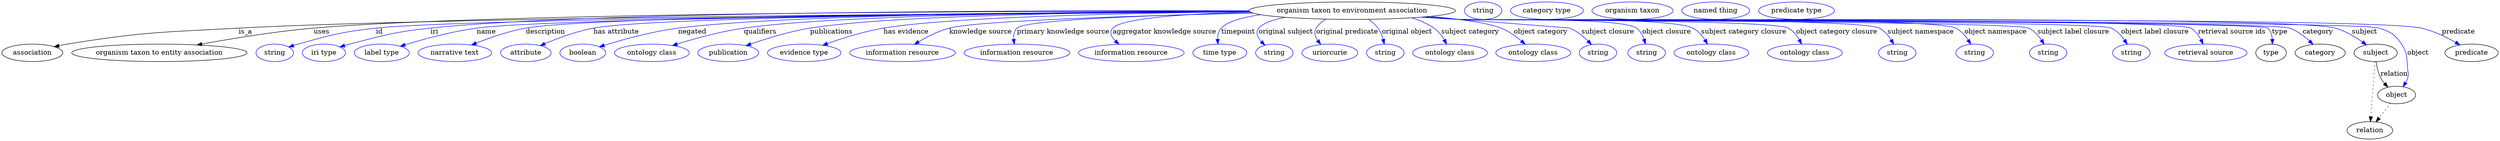 digraph {
	graph [bb="0,0,5125,283"];
	node [label="\N"];
	"organism taxon to environment association"	[height=0.5,
		label="organism taxon to environment association",
		pos="2770.4,265",
		width=5.8856];
	association	[height=0.5,
		pos="62.394,178",
		width=1.7332];
	"organism taxon to environment association" -> association	[label=is_a,
		lp="498.39,221.5",
		pos="e,106.89,190.67 2559.8,262.89 2073.6,259.99 884.19,250.82 484.39,229 327.94,220.46 287.97,221.64 133.39,196 128,195.11 122.41,194.03 \
116.84,192.86"];
	"organism taxon to entity association"	[height=0.5,
		pos="322.39,178",
		width=5.0009];
	"organism taxon to environment association" -> "organism taxon to entity association"	[label=uses,
		lp="654.89,221.5",
		pos="e,399.61,194.33 2558.4,264.31 2095.5,264.36 1006.3,260.96 638.39,229 560.53,222.23 472.78,207.8 409.55,196.17"];
	id	[color=blue,
		height=0.5,
		label=string,
		pos="558.39,178",
		width=1.0652];
	"organism taxon to environment association" -> id	[color=blue,
		label=id,
		lp="773.39,221.5",
		pos="e,587.38,189.98 2560.3,262.54 2082.1,258.91 940.62,248.32 766.39,229 694.23,221 676.34,215.5 606.39,196 603.29,195.13 600.09,194.17 \
596.89,193.15",
		style=solid];
	iri	[color=blue,
		height=0.5,
		label="iri type",
		pos="659.39,178",
		width=1.2277];
	"organism taxon to environment association" -> iri	[color=blue,
		label=iri,
		lp="886.39,221.5",
		pos="e,692.3,190.2 2558.5,264.82 2135.1,265.68 1198.1,263.46 878.39,229 803.61,220.94 785.22,214.85 712.39,196 709.02,195.13 705.54,194.16 \
702.06,193.15",
		style=solid];
	name	[color=blue,
		height=0.5,
		label="label type",
		pos="778.39,178",
		width=1.5707];
	"organism taxon to environment association" -> name	[color=blue,
		label=name,
		lp="993.39,221.5",
		pos="e,816.35,191.53 2560.3,262.63 2119.6,259.37 1126.6,249.8 973.39,229 922.26,222.06 865.25,206.49 826.14,194.56",
		style=solid];
	description	[color=blue,
		height=0.5,
		label="narrative text",
		pos="928.39,178",
		width=2.0943];
	"organism taxon to environment association" -> description	[color=blue,
		label=description,
		lp="1113.9,221.5",
		pos="e,962.45,194.13 2559.1,263.31 2136.5,261.4 1215.7,254.35 1073.4,229 1038.3,222.75 1000.3,209.39 972.04,198.05",
		style=solid];
	"has attribute"	[color=blue,
		height=0.5,
		label=attribute,
		pos="1073.4,178",
		width=1.4443];
	"organism taxon to environment association" -> "has attribute"	[color=blue,
		label="has attribute",
		lp="1259.4,221.5",
		pos="e,1103,192.81 2559.8,263.04 2164.8,260.68 1341,252.92 1212.4,229 1177.4,222.5 1139.6,208.37 1112.2,196.79",
		style=solid];
	negated	[color=blue,
		height=0.5,
		label=boolean,
		pos="1190.4,178",
		width=1.2999];
	"organism taxon to environment association" -> negated	[color=blue,
		label=negated,
		lp="1414.4,221.5",
		pos="e,1224.4,190.44 2558.8,263.98 2228.5,263.06 1605.6,257.43 1385.4,229 1332.5,222.17 1273.3,205.69 1234.2,193.51",
		style=solid];
	qualifiers	[color=blue,
		height=0.5,
		label="ontology class",
		pos="1331.4,178",
		width=2.1304];
	"organism taxon to environment association" -> qualifiers	[color=blue,
		label=qualifiers,
		lp="1553.9,221.5",
		pos="e,1373.6,193.17 2558.6,263.96 2255.8,262.9 1714.3,256.97 1520.4,229 1473.2,222.19 1420.9,207.8 1383.3,196.2",
		style=solid];
	publications	[color=blue,
		height=0.5,
		label=publication,
		pos="1488.4,178",
		width=1.7332];
	"organism taxon to environment association" -> publications	[color=blue,
		label=publications,
		lp="1700.4,221.5",
		pos="e,1524.5,192.69 2558.9,263.84 2285.4,262.5 1824,256.11 1656.4,229 1614,222.15 1567.3,207.66 1533.9,196.04",
		style=solid];
	"has evidence"	[color=blue,
		height=0.5,
		label="evidence type",
		pos="1644.4,178",
		width=2.0943];
	"organism taxon to environment association" -> "has evidence"	[color=blue,
		label="has evidence",
		lp="1853.9,221.5",
		pos="e,1682.2,193.7 2560.1,262.76 2321.3,260.21 1946.7,252.48 1807.4,229 1767.6,222.29 1723.9,208.54 1691.8,197.15",
		style=solid];
	"knowledge source"	[color=blue,
		height=0.5,
		label="information resource",
		pos="1846.4,178",
		width=3.015];
	"organism taxon to environment association" -> "knowledge source"	[color=blue,
		label="knowledge source",
		lp="2006.9,221.5",
		pos="e,1870.8,195.57 2566.6,260.01 2340.9,254.86 2000.9,244.65 1942.4,229 1920.3,223.09 1897.5,211.49 1879.7,200.95",
		style=solid];
	"primary knowledge source"	[color=blue,
		height=0.5,
		label="information resource",
		pos="2081.4,178",
		width=3.015];
	"organism taxon to environment association" -> "primary knowledge source"	[color=blue,
		label="primary knowledge source",
		lp="2176.4,221.5",
		pos="e,2076,196.02 2565.3,260.39 2368.3,255.88 2098.1,246.54 2081.4,229 2075.7,222.98 2074.2,214.49 2074.7,206.2",
		style=solid];
	"aggregator knowledge source"	[color=blue,
		height=0.5,
		label="information resource",
		pos="2316.4,178",
		width=3.015];
	"organism taxon to environment association" -> "aggregator knowledge source"	[color=blue,
		label="aggregator knowledge source",
		lp="2384.9,221.5",
		pos="e,2291.1,195.65 2560.9,262.19 2436.1,258.87 2298.3,250.32 2278.4,229 2270.8,220.83 2275.3,211.21 2283.5,202.59",
		style=solid];
	timepoint	[color=blue,
		height=0.5,
		label="time type",
		pos="2498.4,178",
		width=1.5346];
	"organism taxon to environment association" -> timepoint	[color=blue,
		label=timepoint,
		lp="2536.4,221.5",
		pos="e,2494.4,195.96 2582.3,256.7 2545.5,251.41 2514.3,242.82 2501.4,229 2495.7,222.92 2493.9,214.4 2493.8,206.12",
		style=solid];
	"original subject"	[color=blue,
		height=0.5,
		label=string,
		pos="2610.4,178",
		width=1.0652];
	"organism taxon to environment association" -> "original subject"	[color=blue,
		label="original subject",
		lp="2634.4,221.5",
		pos="e,2590.9,193.67 2632.3,251.29 2607.5,246.17 2586.8,239.02 2578.4,229 2571.2,220.34 2576,209.96 2583.8,200.9",
		style=solid];
	"original predicate"	[color=blue,
		height=0.5,
		label=uriorcurie,
		pos="2724.4,178",
		width=1.5887];
	"organism taxon to environment association" -> "original predicate"	[color=blue,
		label="original predicate",
		lp="2759.9,221.5",
		pos="e,2705.7,195.47 2716.2,247.44 2708.3,242.71 2701.3,236.68 2696.4,229 2691.2,220.8 2694,211.6 2699.5,203.34",
		style=solid];
	"original object"	[color=blue,
		height=0.5,
		label=string,
		pos="2838.4,178",
		width=1.0652];
	"organism taxon to environment association" -> "original object"	[color=blue,
		label="original object",
		lp="2882.9,221.5",
		pos="e,2836.3,196.07 2803.6,247.16 2811,242.15 2818.1,236.08 2823.4,229 2828.4,222.25 2831.8,213.82 2834,205.82",
		style=solid];
	"subject category"	[color=blue,
		height=0.5,
		label="ontology class",
		pos="2971.4,178",
		width=2.1304];
	"organism taxon to environment association" -> "subject category"	[color=blue,
		label="subject category",
		lp="3012.9,221.5",
		pos="e,2964.4,195.94 2893,250.31 2909.1,245.19 2924.7,238.29 2938.4,229 2947.2,223.02 2954.3,213.82 2959.5,204.93",
		style=solid];
	"object category"	[color=blue,
		height=0.5,
		label="ontology class",
		pos="3142.4,178",
		width=2.1304];
	"organism taxon to environment association" -> "object category"	[color=blue,
		label="object category",
		lp="3157.9,221.5",
		pos="e,3125.8,195.64 2931.3,253.28 2990.4,247.72 3049.5,239.79 3076.4,229 3091.7,222.87 3106.5,212.22 3118.2,202.31",
		style=solid];
	"subject closure"	[color=blue,
		height=0.5,
		label=string,
		pos="3275.4,178",
		width=1.0652];
	"organism taxon to environment association" -> "subject closure"	[color=blue,
		label="subject closure",
		lp="3295.9,221.5",
		pos="e,3262,195.11 2921.3,252.32 3050.7,242.28 3216.5,229.36 3217.4,229 3231.5,223.13 3244.6,212.48 3254.8,202.51",
		style=solid];
	"object closure"	[color=blue,
		height=0.5,
		label=string,
		pos="3375.4,178",
		width=1.0652];
	"organism taxon to environment association" -> "object closure"	[color=blue,
		label="object closure",
		lp="3416.4,221.5",
		pos="e,3372.9,196.32 2918.1,252.08 2942.5,250.27 2967.7,248.5 2991.4,247 3031.7,244.45 3321.3,252.18 3354.4,229 3362.1,223.58 3367,214.74 \
3370.1,205.98",
		style=solid];
	"subject category closure"	[color=blue,
		height=0.5,
		label="ontology class",
		pos="3508.4,178",
		width=2.1304];
	"organism taxon to environment association" -> "subject category closure"	[color=blue,
		label="subject category closure",
		lp="3574.9,221.5",
		pos="e,3500.4,196.16 2916.6,251.94 2941.5,250.12 2967.2,248.39 2991.4,247 3044.6,243.96 3423.1,253.56 3470.4,229 3480.7,223.67 3488.9,\
214.17 3495.1,204.87",
		style=solid];
	"object category closure"	[color=blue,
		height=0.5,
		label="ontology class",
		pos="3700.4,178",
		width=2.1304];
	"organism taxon to environment association" -> "object category closure"	[color=blue,
		label="object category closure",
		lp="3765.9,221.5",
		pos="e,3693.7,196.15 2915.1,251.83 2940.5,249.99 2966.7,248.28 2991.4,247 3028.9,245.06 3633.5,246.99 3666.4,229 3676.1,223.71 3683.5,\
214.35 3689,205.15",
		style=solid];
	"subject namespace"	[color=blue,
		height=0.5,
		label=string,
		pos="3890.4,178",
		width=1.0652];
	"organism taxon to environment association" -> "subject namespace"	[color=blue,
		label="subject namespace",
		lp="3938.4,221.5",
		pos="e,3883,195.72 2914.2,251.77 2939.9,249.92 2966.4,248.22 2991.4,247 3039.2,244.66 3810.8,251 3853.4,229 3863.7,223.66 3871.9,213.98 \
3877.9,204.54",
		style=solid];
	"object namespace"	[color=blue,
		height=0.5,
		label=string,
		pos="4049.4,178",
		width=1.0652];
	"organism taxon to environment association" -> "object namespace"	[color=blue,
		label="object namespace",
		lp="4092.4,221.5",
		pos="e,4041.4,195.76 2913.9,251.72 2939.7,249.87 2966.3,248.19 2991.4,247 3048,244.33 3959.7,254.29 4010.4,229 4021.1,223.65 4029.7,213.83 \
4036.2,204.3",
		style=solid];
	"subject label closure"	[color=blue,
		height=0.5,
		label=string,
		pos="4200.4,178",
		width=1.0652];
	"organism taxon to environment association" -> "subject label closure"	[color=blue,
		label="subject label closure",
		lp="4252.4,221.5",
		pos="e,4192.1,195.78 2913.6,251.7 2939.5,249.84 2966.2,248.16 2991.4,247 3023.8,245.5 4131.2,243.29 4160.4,229 4171.2,223.68 4180.1,213.86 \
4186.7,204.32",
		style=solid];
	"object label closure"	[color=blue,
		height=0.5,
		label=string,
		pos="4371.4,178",
		width=1.0652];
	"organism taxon to environment association" -> "object label closure"	[color=blue,
		label="object label closure",
		lp="4419.9,221.5",
		pos="e,4362.8,195.8 2913.3,251.68 2939.2,249.82 2966.1,248.14 2991.4,247 3028.6,245.32 4296.9,245.14 4330.4,229 4341.4,223.71 4350.4,\
213.89 4357.2,204.35",
		style=solid];
	"retrieval source ids"	[color=blue,
		height=0.5,
		label="retrieval source",
		pos="4524.4,178",
		width=2.347];
	"organism taxon to environment association" -> "retrieval source ids"	[color=blue,
		label="retrieval source ids",
		lp="4577.9,221.5",
		pos="e,4518.7,196.17 2913,251.67 2939,249.8 2966,248.13 2991.4,247 3033.1,245.15 4457.1,249.51 4493.4,229 4502.6,223.78 4509.5,214.56 \
4514.4,205.45",
		style=solid];
	type	[height=0.5,
		pos="4658.4,178",
		width=0.86659];
	"organism taxon to environment association" -> type	[color=blue,
		label=type,
		lp="4676.4,221.5",
		pos="e,4661.1,195.99 2913,251.65 2939,249.78 2966,248.11 2991.4,247 3014.4,245.99 4634.1,244.23 4651.4,229 4657.9,223.32 4660.4,214.65 \
4661.1,206.12",
		style=solid];
	category	[height=0.5,
		pos="4759.4,178",
		width=1.4263];
	"organism taxon to environment association" -> category	[color=blue,
		label=category,
		lp="4754.9,221.5",
		pos="e,4744.7,195.48 2912.7,251.66 2938.8,249.79 2965.9,248.11 2991.4,247 3038.7,244.93 4651.8,244.83 4696.4,229 4711.6,223.59 4726,212.84 \
4737.1,202.68",
		style=solid];
	subject	[height=0.5,
		pos="4873.4,178",
		width=1.2277];
	"organism taxon to environment association" -> subject	[color=blue,
		label=subject,
		lp="4850.4,221.5",
		pos="e,4854.7,194.32 2912.7,251.65 2938.8,249.78 2965.9,248.11 2991.4,247 3091.2,242.66 4694.2,256.25 4790.4,229 4810.6,223.29 4830.7,\
211.3 4846.2,200.49",
		style=solid];
	object	[height=0.5,
		pos="4916.4,91",
		width=1.0832];
	"organism taxon to environment association" -> object	[color=blue,
		label=object,
		lp="4960.4,178",
		pos="e,4929.8,108.09 2912.7,251.64 2938.8,249.77 2965.9,248.1 2991.4,247 3043.8,244.74 4830.5,245.3 4880.4,229 4904.3,221.18 4912.3,216.87 \
4926.4,196 4940.2,175.52 4936.5,166.51 4939.4,142 4940.2,135.38 4941.3,133.39 4939.4,127 4938.4,123.55 4936.9,120.13 4935.1,116.85",
		style=solid];
	predicate	[height=0.5,
		pos="5070.4,178",
		width=1.5165];
	"organism taxon to environment association" -> predicate	[color=blue,
		label=predicate,
		lp="5043.4,221.5",
		pos="e,5046.6,194.36 2912.7,251.63 2938.8,249.76 2965.9,248.09 2991.4,247 3101.1,242.29 4860.5,254.08 4967.4,229 4992.3,223.16 5018.2,\
210.56 5037.8,199.48",
		style=solid];
	association_type	[color=blue,
		height=0.5,
		label=string,
		pos="3038.4,265",
		width=1.0652];
	association_category	[color=blue,
		height=0.5,
		label="category type",
		pos="3169.4,265",
		width=2.0762];
	subject -> object	[label=relation,
		lp="4911.4,134.5",
		pos="e,4898.5,107.23 4874.5,159.55 4875.7,149.57 4878.2,137.07 4883.4,127 4885.6,122.68 4888.5,118.52 4891.7,114.66"];
	relation	[height=0.5,
		pos="4861.4,18",
		width=1.2999];
	subject -> relation	[pos="e,4862.7,36.188 4872.1,159.79 4870,132.48 4866,78.994 4863.5,46.38",
		style=dotted];
	"organism taxon to environment association_subject"	[color=blue,
		height=0.5,
		label="organism taxon",
		pos="3345.4,265",
		width=2.3109];
	object -> relation	[pos="e,4874.2,35.54 4903.9,73.889 4897,64.939 4888.2,53.617 4880.4,43.584",
		style=dotted];
	"organism taxon to environment association_object"	[color=blue,
		height=0.5,
		label="named thing",
		pos="3516.4,265",
		width=1.9318];
	"organism taxon to environment association_predicate"	[color=blue,
		height=0.5,
		label="predicate type",
		pos="3682.4,265",
		width=2.1665];
}
